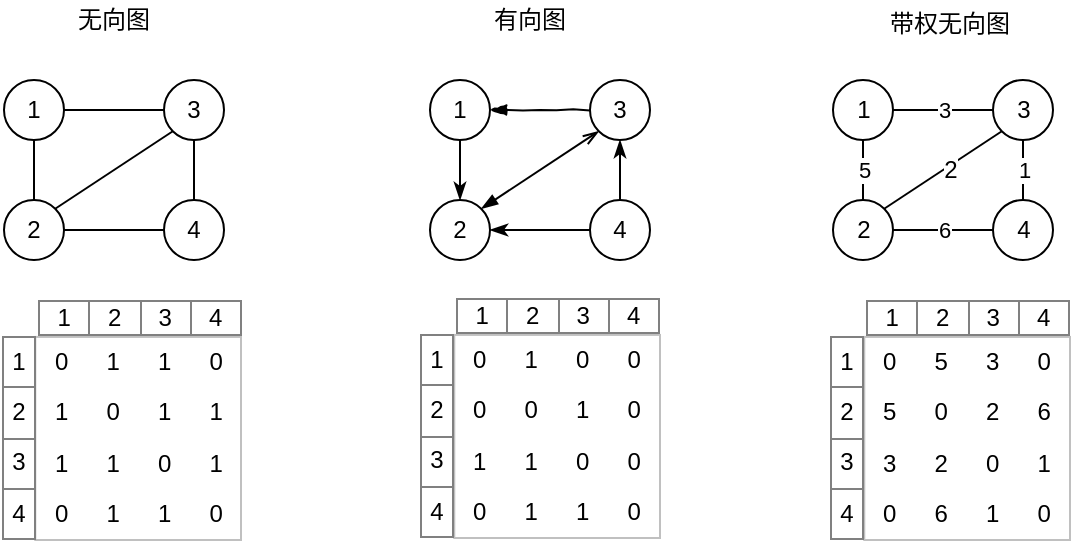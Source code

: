 <mxfile version="10.6.7" type="github"><diagram id="2EbzDgwmDp4ZxdCxb6ku" name="第 1 页"><mxGraphModel dx="1398" dy="677" grid="1" gridSize="10" guides="1" tooltips="1" connect="1" arrows="1" fold="1" page="1" pageScale="1" pageWidth="827" pageHeight="1169" math="0" shadow="0"><root><mxCell id="0"/><mxCell id="1" parent="0"/><mxCell id="zXTskTRYALFUUeLsCzB2-20" value="" style="group" vertex="1" connectable="0" parent="1"><mxGeometry x="58.5" y="190" width="120" height="120" as="geometry"/></mxCell><mxCell id="zXTskTRYALFUUeLsCzB2-13" value="&lt;table border=&quot;0&quot; width=&quot;100%&quot; style=&quot;width: 100% ; height: 100% ; border-collapse: collapse&quot;&gt;&lt;tbody&gt;&lt;tr&gt;&lt;td align=&quot;center&quot;&gt;0&lt;/td&gt;&lt;td align=&quot;center&quot;&gt;1&lt;/td&gt;&lt;td align=&quot;center&quot;&gt;1&lt;/td&gt;&lt;td style=&quot;text-align: center&quot;&gt;0&lt;/td&gt;&lt;/tr&gt;&lt;tr&gt;&lt;td align=&quot;center&quot;&gt;1&lt;/td&gt;&lt;td align=&quot;center&quot;&gt;0&lt;/td&gt;&lt;td align=&quot;center&quot;&gt;1&lt;/td&gt;&lt;td style=&quot;text-align: center&quot;&gt;1&lt;/td&gt;&lt;/tr&gt;&lt;tr&gt;&lt;td align=&quot;center&quot;&gt;1&lt;/td&gt;&lt;td align=&quot;center&quot;&gt;1&lt;/td&gt;&lt;td align=&quot;center&quot;&gt;0&lt;/td&gt;&lt;td style=&quot;text-align: center&quot;&gt;1&lt;/td&gt;&lt;/tr&gt;&lt;tr&gt;&lt;td style=&quot;text-align: center&quot;&gt;0&lt;/td&gt;&lt;td style=&quot;text-align: center&quot;&gt;1&lt;/td&gt;&lt;td style=&quot;text-align: center&quot;&gt;1&lt;/td&gt;&lt;td style=&quot;text-align: center&quot;&gt;0&lt;/td&gt;&lt;/tr&gt;&lt;/tbody&gt;&lt;/table&gt;" style="text;html=1;strokeColor=#c0c0c0;fillColor=none;overflow=fill;" vertex="1" parent="zXTskTRYALFUUeLsCzB2-20"><mxGeometry x="17.143" y="18.462" width="102.857" height="101.538" as="geometry"/></mxCell><mxCell id="zXTskTRYALFUUeLsCzB2-18" value="&lt;table border=&quot;1&quot; width=&quot;100%&quot; style=&quot;width: 100% ; height: 100% ; border-collapse: collapse&quot;&gt;&lt;tbody&gt;&lt;tr&gt;&lt;td align=&quot;center&quot;&gt;1&lt;/td&gt;&lt;/tr&gt;&lt;tr&gt;&lt;td align=&quot;center&quot;&gt;2&lt;/td&gt;&lt;/tr&gt;&lt;tr&gt;&lt;td align=&quot;center&quot;&gt;3&lt;/td&gt;&lt;/tr&gt;&lt;tr&gt;&lt;td style=&quot;text-align: center&quot;&gt;4&lt;/td&gt;&lt;/tr&gt;&lt;/tbody&gt;&lt;/table&gt;&lt;div style=&quot;text-align: center&quot;&gt;&lt;br&gt;&lt;/div&gt;" style="text;html=1;strokeColor=none;fillColor=none;overflow=fill;" vertex="1" parent="zXTskTRYALFUUeLsCzB2-20"><mxGeometry y="18.462" width="17.143" height="101.538" as="geometry"/></mxCell><mxCell id="zXTskTRYALFUUeLsCzB2-19" value="&lt;table border=&quot;1&quot; width=&quot;100%&quot; style=&quot;width: 100% ; height: 100% ; border-collapse: collapse&quot;&gt;&lt;tbody&gt;&lt;tr&gt;&lt;td align=&quot;center&quot;&gt;1&lt;/td&gt;&lt;td align=&quot;center&quot;&gt;2&lt;/td&gt;&lt;td align=&quot;center&quot;&gt;3&lt;/td&gt;&lt;td style=&quot;text-align: center&quot;&gt;4&lt;/td&gt;&lt;/tr&gt;&lt;/tbody&gt;&lt;/table&gt;" style="text;html=1;strokeColor=none;fillColor=none;overflow=fill;" vertex="1" parent="zXTskTRYALFUUeLsCzB2-20"><mxGeometry x="18" width="102" height="18.462" as="geometry"/></mxCell><mxCell id="zXTskTRYALFUUeLsCzB2-53" value="" style="group" vertex="1" connectable="0" parent="1"><mxGeometry x="60" y="80" width="110" height="90" as="geometry"/></mxCell><mxCell id="zXTskTRYALFUUeLsCzB2-1" value="1" style="ellipse;whiteSpace=wrap;html=1;aspect=fixed;" vertex="1" parent="zXTskTRYALFUUeLsCzB2-53"><mxGeometry width="30" height="30" as="geometry"/></mxCell><mxCell id="zXTskTRYALFUUeLsCzB2-5" value="3&lt;br&gt;" style="ellipse;whiteSpace=wrap;html=1;aspect=fixed;" vertex="1" parent="zXTskTRYALFUUeLsCzB2-53"><mxGeometry x="80" width="30" height="30" as="geometry"/></mxCell><mxCell id="zXTskTRYALFUUeLsCzB2-6" value="" style="edgeStyle=orthogonalEdgeStyle;rounded=0;orthogonalLoop=1;jettySize=auto;html=1;endArrow=none;endFill=0;" edge="1" parent="zXTskTRYALFUUeLsCzB2-53" source="zXTskTRYALFUUeLsCzB2-1" target="zXTskTRYALFUUeLsCzB2-5"><mxGeometry relative="1" as="geometry"/></mxCell><mxCell id="zXTskTRYALFUUeLsCzB2-7" value="4" style="ellipse;whiteSpace=wrap;html=1;aspect=fixed;" vertex="1" parent="zXTskTRYALFUUeLsCzB2-53"><mxGeometry x="80" y="60" width="30" height="30" as="geometry"/></mxCell><mxCell id="zXTskTRYALFUUeLsCzB2-8" value="" style="edgeStyle=orthogonalEdgeStyle;rounded=0;orthogonalLoop=1;jettySize=auto;html=1;endArrow=none;endFill=0;" edge="1" parent="zXTskTRYALFUUeLsCzB2-53" source="zXTskTRYALFUUeLsCzB2-5" target="zXTskTRYALFUUeLsCzB2-7"><mxGeometry relative="1" as="geometry"/></mxCell><mxCell id="zXTskTRYALFUUeLsCzB2-2" value="2" style="ellipse;whiteSpace=wrap;html=1;aspect=fixed;" vertex="1" parent="zXTskTRYALFUUeLsCzB2-53"><mxGeometry y="60" width="30" height="30" as="geometry"/></mxCell><mxCell id="zXTskTRYALFUUeLsCzB2-9" value="" style="endArrow=none;html=1;entryX=0.5;entryY=1;entryDx=0;entryDy=0;exitX=0.5;exitY=0;exitDx=0;exitDy=0;" edge="1" parent="zXTskTRYALFUUeLsCzB2-53" source="zXTskTRYALFUUeLsCzB2-2" target="zXTskTRYALFUUeLsCzB2-1"><mxGeometry width="50" height="50" relative="1" as="geometry"><mxPoint x="15" y="70" as="sourcePoint"/><mxPoint x="50" y="110" as="targetPoint"/></mxGeometry></mxCell><mxCell id="zXTskTRYALFUUeLsCzB2-10" value="" style="endArrow=none;html=1;exitX=1;exitY=0;exitDx=0;exitDy=0;entryX=0;entryY=1;entryDx=0;entryDy=0;" edge="1" parent="zXTskTRYALFUUeLsCzB2-53" source="zXTskTRYALFUUeLsCzB2-2" target="zXTskTRYALFUUeLsCzB2-5"><mxGeometry width="50" height="50" relative="1" as="geometry"><mxPoint y="170" as="sourcePoint"/><mxPoint x="60" y="50" as="targetPoint"/></mxGeometry></mxCell><mxCell id="zXTskTRYALFUUeLsCzB2-11" value="" style="endArrow=none;html=1;entryX=0;entryY=0.5;entryDx=0;entryDy=0;exitX=1;exitY=0.5;exitDx=0;exitDy=0;" edge="1" parent="zXTskTRYALFUUeLsCzB2-53" source="zXTskTRYALFUUeLsCzB2-2" target="zXTskTRYALFUUeLsCzB2-7"><mxGeometry width="50" height="50" relative="1" as="geometry"><mxPoint y="160" as="sourcePoint"/><mxPoint x="50" y="110" as="targetPoint"/></mxGeometry></mxCell><mxCell id="zXTskTRYALFUUeLsCzB2-54" value="" style="group" vertex="1" connectable="0" parent="1"><mxGeometry x="273" y="80" width="110" height="90" as="geometry"/></mxCell><mxCell id="zXTskTRYALFUUeLsCzB2-55" value="1" style="ellipse;whiteSpace=wrap;html=1;aspect=fixed;" vertex="1" parent="zXTskTRYALFUUeLsCzB2-54"><mxGeometry width="30" height="30" as="geometry"/></mxCell><mxCell id="zXTskTRYALFUUeLsCzB2-56" value="3&lt;br&gt;" style="ellipse;whiteSpace=wrap;html=1;aspect=fixed;" vertex="1" parent="zXTskTRYALFUUeLsCzB2-54"><mxGeometry x="80" width="30" height="30" as="geometry"/></mxCell><mxCell id="zXTskTRYALFUUeLsCzB2-58" value="4" style="ellipse;whiteSpace=wrap;html=1;aspect=fixed;" vertex="1" parent="zXTskTRYALFUUeLsCzB2-54"><mxGeometry x="80" y="60" width="30" height="30" as="geometry"/></mxCell><mxCell id="zXTskTRYALFUUeLsCzB2-59" value="" style="edgeStyle=orthogonalEdgeStyle;rounded=0;orthogonalLoop=1;jettySize=auto;html=1;endArrow=none;endFill=0;startArrow=classicThin;startFill=1;" edge="1" parent="zXTskTRYALFUUeLsCzB2-54" source="zXTskTRYALFUUeLsCzB2-56" target="zXTskTRYALFUUeLsCzB2-58"><mxGeometry relative="1" as="geometry"/></mxCell><mxCell id="zXTskTRYALFUUeLsCzB2-60" value="2" style="ellipse;whiteSpace=wrap;html=1;aspect=fixed;" vertex="1" parent="zXTskTRYALFUUeLsCzB2-54"><mxGeometry y="60" width="30" height="30" as="geometry"/></mxCell><mxCell id="zXTskTRYALFUUeLsCzB2-61" value="" style="endArrow=none;html=1;entryX=0.5;entryY=1;entryDx=0;entryDy=0;exitX=0.5;exitY=0;exitDx=0;exitDy=0;endFill=0;startArrow=classicThin;startFill=1;" edge="1" parent="zXTskTRYALFUUeLsCzB2-54" source="zXTskTRYALFUUeLsCzB2-60" target="zXTskTRYALFUUeLsCzB2-55"><mxGeometry width="50" height="50" relative="1" as="geometry"><mxPoint x="15" y="70" as="sourcePoint"/><mxPoint x="50" y="110" as="targetPoint"/></mxGeometry></mxCell><mxCell id="zXTskTRYALFUUeLsCzB2-62" value="" style="endArrow=openThin;html=1;exitX=1;exitY=0;exitDx=0;exitDy=0;entryX=0;entryY=1;entryDx=0;entryDy=0;endFill=0;targetPerimeterSpacing=0;startArrow=blockThin;startFill=1;" edge="1" parent="zXTskTRYALFUUeLsCzB2-54" source="zXTskTRYALFUUeLsCzB2-60" target="zXTskTRYALFUUeLsCzB2-56"><mxGeometry width="50" height="50" relative="1" as="geometry"><mxPoint y="170" as="sourcePoint"/><mxPoint x="60" y="50" as="targetPoint"/></mxGeometry></mxCell><mxCell id="zXTskTRYALFUUeLsCzB2-63" value="" style="endArrow=none;html=1;entryX=0;entryY=0.5;entryDx=0;entryDy=0;exitX=1;exitY=0.5;exitDx=0;exitDy=0;startArrow=classicThin;startFill=1;" edge="1" parent="zXTskTRYALFUUeLsCzB2-54" source="zXTskTRYALFUUeLsCzB2-60" target="zXTskTRYALFUUeLsCzB2-58"><mxGeometry width="50" height="50" relative="1" as="geometry"><mxPoint y="160" as="sourcePoint"/><mxPoint x="50" y="110" as="targetPoint"/></mxGeometry></mxCell><mxCell id="zXTskTRYALFUUeLsCzB2-64" value="" style="rounded=0;comic=1;strokeWidth=1;endArrow=blockThin;html=1;fontFamily=Comic Sans MS;fontStyle=1;exitX=0;exitY=0.5;exitDx=0;exitDy=0;entryX=1;entryY=0.5;entryDx=0;entryDy=0;" edge="1" parent="zXTskTRYALFUUeLsCzB2-54" source="zXTskTRYALFUUeLsCzB2-56" target="zXTskTRYALFUUeLsCzB2-55"><mxGeometry width="50" height="50" relative="1" as="geometry"><mxPoint x="-250" y="300" as="sourcePoint"/><mxPoint x="-200" y="250" as="targetPoint"/></mxGeometry></mxCell><mxCell id="zXTskTRYALFUUeLsCzB2-66" value="" style="group" vertex="1" connectable="0" parent="1"><mxGeometry x="268" y="189" width="120" height="120" as="geometry"/></mxCell><mxCell id="zXTskTRYALFUUeLsCzB2-67" value="&lt;table border=&quot;0&quot; width=&quot;100%&quot; style=&quot;width: 100% ; height: 100% ; border-collapse: collapse&quot;&gt;&lt;tbody&gt;&lt;tr&gt;&lt;td align=&quot;center&quot;&gt;0&lt;/td&gt;&lt;td align=&quot;center&quot;&gt;1&lt;/td&gt;&lt;td align=&quot;center&quot;&gt;0&lt;/td&gt;&lt;td style=&quot;text-align: center&quot;&gt;0&lt;/td&gt;&lt;/tr&gt;&lt;tr&gt;&lt;td align=&quot;center&quot;&gt;0&lt;/td&gt;&lt;td align=&quot;center&quot;&gt;0&lt;/td&gt;&lt;td align=&quot;center&quot;&gt;1&lt;/td&gt;&lt;td style=&quot;text-align: center&quot;&gt;0&lt;/td&gt;&lt;/tr&gt;&lt;tr&gt;&lt;td align=&quot;center&quot;&gt;1&lt;/td&gt;&lt;td align=&quot;center&quot;&gt;1&lt;/td&gt;&lt;td align=&quot;center&quot;&gt;0&lt;/td&gt;&lt;td style=&quot;text-align: center&quot;&gt;0&lt;/td&gt;&lt;/tr&gt;&lt;tr&gt;&lt;td style=&quot;text-align: center&quot;&gt;0&lt;/td&gt;&lt;td style=&quot;text-align: center&quot;&gt;1&lt;/td&gt;&lt;td style=&quot;text-align: center&quot;&gt;1&lt;/td&gt;&lt;td style=&quot;text-align: center&quot;&gt;0&lt;/td&gt;&lt;/tr&gt;&lt;/tbody&gt;&lt;/table&gt;" style="text;html=1;strokeColor=#c0c0c0;fillColor=none;overflow=fill;" vertex="1" parent="zXTskTRYALFUUeLsCzB2-66"><mxGeometry x="17.143" y="18.462" width="102.857" height="101.538" as="geometry"/></mxCell><mxCell id="zXTskTRYALFUUeLsCzB2-68" value="&lt;table border=&quot;1&quot; width=&quot;100%&quot; style=&quot;width: 100% ; height: 100% ; border-collapse: collapse&quot;&gt;&lt;tbody&gt;&lt;tr&gt;&lt;td align=&quot;center&quot;&gt;1&lt;/td&gt;&lt;/tr&gt;&lt;tr&gt;&lt;td align=&quot;center&quot;&gt;2&lt;/td&gt;&lt;/tr&gt;&lt;tr&gt;&lt;td align=&quot;center&quot;&gt;3&lt;/td&gt;&lt;/tr&gt;&lt;tr&gt;&lt;td style=&quot;text-align: center&quot;&gt;4&lt;/td&gt;&lt;/tr&gt;&lt;/tbody&gt;&lt;/table&gt;&lt;div style=&quot;text-align: center&quot;&gt;&lt;br&gt;&lt;/div&gt;" style="text;html=1;strokeColor=none;fillColor=none;overflow=fill;" vertex="1" parent="zXTskTRYALFUUeLsCzB2-66"><mxGeometry y="18.462" width="17.143" height="101.538" as="geometry"/></mxCell><mxCell id="zXTskTRYALFUUeLsCzB2-69" value="&lt;table border=&quot;1&quot; width=&quot;100%&quot; style=&quot;width: 100% ; height: 100% ; border-collapse: collapse&quot;&gt;&lt;tbody&gt;&lt;tr&gt;&lt;td align=&quot;center&quot;&gt;1&lt;/td&gt;&lt;td align=&quot;center&quot;&gt;2&lt;/td&gt;&lt;td align=&quot;center&quot;&gt;3&lt;/td&gt;&lt;td style=&quot;text-align: center&quot;&gt;4&lt;/td&gt;&lt;/tr&gt;&lt;/tbody&gt;&lt;/table&gt;" style="text;html=1;strokeColor=none;fillColor=none;overflow=fill;" vertex="1" parent="zXTskTRYALFUUeLsCzB2-66"><mxGeometry x="18" width="102" height="18.462" as="geometry"/></mxCell><mxCell id="zXTskTRYALFUUeLsCzB2-70" value="" style="group" vertex="1" connectable="0" parent="1"><mxGeometry x="473" y="190" width="120" height="120" as="geometry"/></mxCell><mxCell id="zXTskTRYALFUUeLsCzB2-71" value="&lt;table border=&quot;0&quot; width=&quot;100%&quot; style=&quot;width: 100% ; height: 100% ; border-collapse: collapse&quot;&gt;&lt;tbody&gt;&lt;tr&gt;&lt;td align=&quot;center&quot;&gt;0&lt;/td&gt;&lt;td align=&quot;center&quot;&gt;5&lt;/td&gt;&lt;td align=&quot;center&quot;&gt;3&lt;/td&gt;&lt;td style=&quot;text-align: center&quot;&gt;0&lt;/td&gt;&lt;/tr&gt;&lt;tr&gt;&lt;td align=&quot;center&quot;&gt;5&lt;/td&gt;&lt;td align=&quot;center&quot;&gt;0&lt;/td&gt;&lt;td align=&quot;center&quot;&gt;2&lt;/td&gt;&lt;td style=&quot;text-align: center&quot;&gt;6&lt;/td&gt;&lt;/tr&gt;&lt;tr&gt;&lt;td align=&quot;center&quot;&gt;3&lt;/td&gt;&lt;td align=&quot;center&quot;&gt;2&lt;/td&gt;&lt;td align=&quot;center&quot;&gt;0&lt;/td&gt;&lt;td style=&quot;text-align: center&quot;&gt;1&lt;/td&gt;&lt;/tr&gt;&lt;tr&gt;&lt;td style=&quot;text-align: center&quot;&gt;0&lt;/td&gt;&lt;td style=&quot;text-align: center&quot;&gt;6&lt;/td&gt;&lt;td style=&quot;text-align: center&quot;&gt;1&lt;/td&gt;&lt;td style=&quot;text-align: center&quot;&gt;0&lt;/td&gt;&lt;/tr&gt;&lt;/tbody&gt;&lt;/table&gt;" style="text;html=1;strokeColor=#c0c0c0;fillColor=none;overflow=fill;" vertex="1" parent="zXTskTRYALFUUeLsCzB2-70"><mxGeometry x="17.143" y="18.462" width="102.857" height="101.538" as="geometry"/></mxCell><mxCell id="zXTskTRYALFUUeLsCzB2-72" value="&lt;table border=&quot;1&quot; width=&quot;100%&quot; style=&quot;width: 100% ; height: 100% ; border-collapse: collapse&quot;&gt;&lt;tbody&gt;&lt;tr&gt;&lt;td align=&quot;center&quot;&gt;1&lt;/td&gt;&lt;/tr&gt;&lt;tr&gt;&lt;td align=&quot;center&quot;&gt;2&lt;/td&gt;&lt;/tr&gt;&lt;tr&gt;&lt;td align=&quot;center&quot;&gt;3&lt;/td&gt;&lt;/tr&gt;&lt;tr&gt;&lt;td style=&quot;text-align: center&quot;&gt;4&lt;/td&gt;&lt;/tr&gt;&lt;/tbody&gt;&lt;/table&gt;&lt;div style=&quot;text-align: center&quot;&gt;&lt;br&gt;&lt;/div&gt;" style="text;html=1;strokeColor=none;fillColor=none;overflow=fill;" vertex="1" parent="zXTskTRYALFUUeLsCzB2-70"><mxGeometry y="18.462" width="17.143" height="101.538" as="geometry"/></mxCell><mxCell id="zXTskTRYALFUUeLsCzB2-73" value="&lt;table border=&quot;1&quot; width=&quot;100%&quot; style=&quot;width: 100% ; height: 100% ; border-collapse: collapse&quot;&gt;&lt;tbody&gt;&lt;tr&gt;&lt;td align=&quot;center&quot;&gt;1&lt;/td&gt;&lt;td align=&quot;center&quot;&gt;2&lt;/td&gt;&lt;td align=&quot;center&quot;&gt;3&lt;/td&gt;&lt;td style=&quot;text-align: center&quot;&gt;4&lt;/td&gt;&lt;/tr&gt;&lt;/tbody&gt;&lt;/table&gt;" style="text;html=1;strokeColor=none;fillColor=none;overflow=fill;" vertex="1" parent="zXTskTRYALFUUeLsCzB2-70"><mxGeometry x="18" width="102" height="18.462" as="geometry"/></mxCell><mxCell id="zXTskTRYALFUUeLsCzB2-74" value="" style="group" vertex="1" connectable="0" parent="1"><mxGeometry x="474.5" y="80" width="110" height="90" as="geometry"/></mxCell><mxCell id="zXTskTRYALFUUeLsCzB2-75" value="1" style="ellipse;whiteSpace=wrap;html=1;aspect=fixed;" vertex="1" parent="zXTskTRYALFUUeLsCzB2-74"><mxGeometry width="30" height="30" as="geometry"/></mxCell><mxCell id="zXTskTRYALFUUeLsCzB2-76" value="3&lt;br&gt;" style="ellipse;whiteSpace=wrap;html=1;aspect=fixed;" vertex="1" parent="zXTskTRYALFUUeLsCzB2-74"><mxGeometry x="80" width="30" height="30" as="geometry"/></mxCell><mxCell id="zXTskTRYALFUUeLsCzB2-77" value="3" style="edgeStyle=orthogonalEdgeStyle;rounded=0;orthogonalLoop=1;jettySize=auto;html=1;endArrow=none;endFill=0;" edge="1" parent="zXTskTRYALFUUeLsCzB2-74" source="zXTskTRYALFUUeLsCzB2-75" target="zXTskTRYALFUUeLsCzB2-76"><mxGeometry relative="1" as="geometry"/></mxCell><mxCell id="zXTskTRYALFUUeLsCzB2-78" value="4" style="ellipse;whiteSpace=wrap;html=1;aspect=fixed;" vertex="1" parent="zXTskTRYALFUUeLsCzB2-74"><mxGeometry x="80" y="60" width="30" height="30" as="geometry"/></mxCell><mxCell id="zXTskTRYALFUUeLsCzB2-79" value="1" style="edgeStyle=orthogonalEdgeStyle;rounded=0;orthogonalLoop=1;jettySize=auto;html=1;endArrow=none;endFill=0;" edge="1" parent="zXTskTRYALFUUeLsCzB2-74" source="zXTskTRYALFUUeLsCzB2-76" target="zXTskTRYALFUUeLsCzB2-78"><mxGeometry relative="1" as="geometry"/></mxCell><mxCell id="zXTskTRYALFUUeLsCzB2-80" value="2" style="ellipse;whiteSpace=wrap;html=1;aspect=fixed;" vertex="1" parent="zXTskTRYALFUUeLsCzB2-74"><mxGeometry y="60" width="30" height="30" as="geometry"/></mxCell><mxCell id="zXTskTRYALFUUeLsCzB2-81" value="5" style="endArrow=none;html=1;entryX=0.5;entryY=1;entryDx=0;entryDy=0;exitX=0.5;exitY=0;exitDx=0;exitDy=0;" edge="1" parent="zXTskTRYALFUUeLsCzB2-74" source="zXTskTRYALFUUeLsCzB2-80" target="zXTskTRYALFUUeLsCzB2-75"><mxGeometry width="50" height="50" relative="1" as="geometry"><mxPoint x="15" y="70" as="sourcePoint"/><mxPoint x="50" y="110" as="targetPoint"/></mxGeometry></mxCell><mxCell id="zXTskTRYALFUUeLsCzB2-82" value="" style="endArrow=none;html=1;exitX=1;exitY=0;exitDx=0;exitDy=0;entryX=0;entryY=1;entryDx=0;entryDy=0;" edge="1" parent="zXTskTRYALFUUeLsCzB2-74" source="zXTskTRYALFUUeLsCzB2-80" target="zXTskTRYALFUUeLsCzB2-76"><mxGeometry width="50" height="50" relative="1" as="geometry"><mxPoint y="170" as="sourcePoint"/><mxPoint x="60" y="50" as="targetPoint"/></mxGeometry></mxCell><mxCell id="zXTskTRYALFUUeLsCzB2-84" value="2" style="text;html=1;resizable=0;points=[];align=center;verticalAlign=middle;labelBackgroundColor=#ffffff;" vertex="1" connectable="0" parent="zXTskTRYALFUUeLsCzB2-82"><mxGeometry x="0.075" y="-1" relative="1" as="geometry"><mxPoint as="offset"/></mxGeometry></mxCell><mxCell id="zXTskTRYALFUUeLsCzB2-83" value="6" style="endArrow=none;html=1;entryX=0;entryY=0.5;entryDx=0;entryDy=0;exitX=1;exitY=0.5;exitDx=0;exitDy=0;" edge="1" parent="zXTskTRYALFUUeLsCzB2-74" source="zXTskTRYALFUUeLsCzB2-80" target="zXTskTRYALFUUeLsCzB2-78"><mxGeometry width="50" height="50" relative="1" as="geometry"><mxPoint y="160" as="sourcePoint"/><mxPoint x="50" y="110" as="targetPoint"/></mxGeometry></mxCell><mxCell id="zXTskTRYALFUUeLsCzB2-85" value="无向图" style="text;html=1;strokeColor=none;fillColor=none;align=center;verticalAlign=middle;whiteSpace=wrap;rounded=0;" vertex="1" parent="1"><mxGeometry x="95" y="40" width="40" height="20" as="geometry"/></mxCell><mxCell id="zXTskTRYALFUUeLsCzB2-86" value="有向图" style="text;html=1;strokeColor=none;fillColor=none;align=center;verticalAlign=middle;whiteSpace=wrap;rounded=0;" vertex="1" parent="1"><mxGeometry x="303" y="40" width="40" height="20" as="geometry"/></mxCell><mxCell id="zXTskTRYALFUUeLsCzB2-87" value="带权无向图&lt;br&gt;" style="text;html=1;strokeColor=none;fillColor=none;align=center;verticalAlign=middle;whiteSpace=wrap;rounded=0;" vertex="1" parent="1"><mxGeometry x="495" y="42" width="76" height="20" as="geometry"/></mxCell></root></mxGraphModel></diagram></mxfile>